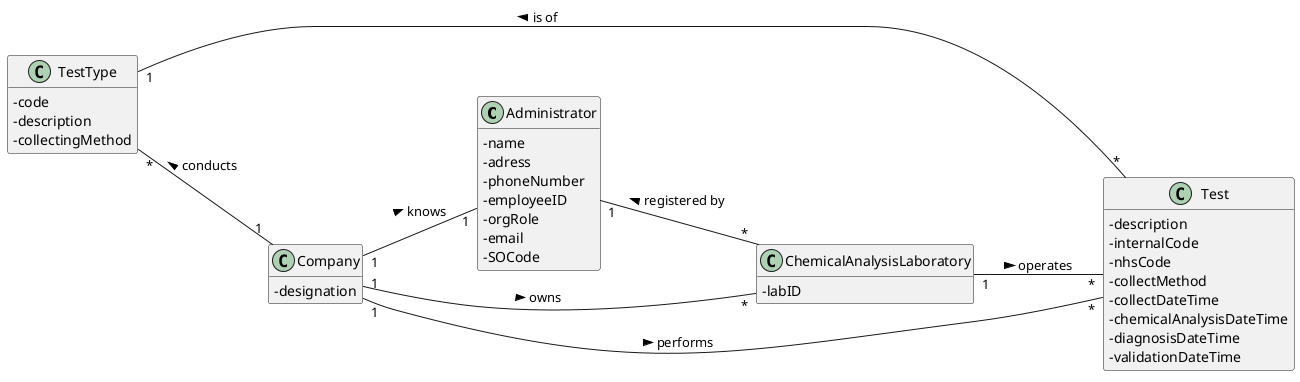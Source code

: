 @startuml
hide methods
left to right direction


Administrator "1" -- "*" ChemicalAnalysisLaboratory : < registered by
ChemicalAnalysisLaboratory "1" -- "*" Test : > operates 

Company "1" -- "*" Test : > performs
Company "1" -- "*" ChemicalAnalysisLaboratory : > owns
Company "1" -- "1" Administrator : > knows

TestType "*" -- "1" Company : < conducts
TestType "1" -- "*" Test: < is of


skinparam classAttributeIconSize 0

class Company{
-designation
}


class Administrator{
-name
-adress
-phoneNumber
-employeeID
-orgRole
-email
-SOCode
}

class ChemicalAnalysisLaboratory{
-labID
}

class TestType{
-code
-description
-collectingMethod
}

class Test{
-description
-internalCode
-nhsCode
-collectMethod
-collectDateTime
-chemicalAnalysisDateTime
-diagnosisDateTime
-validationDateTime
}

@enduml
